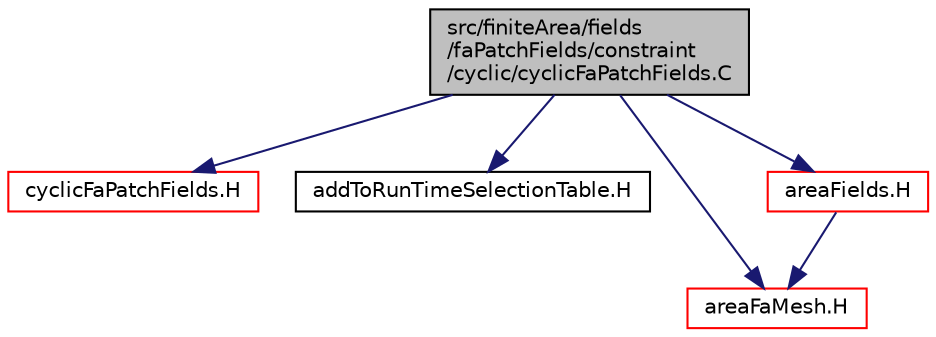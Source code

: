 digraph "src/finiteArea/fields/faPatchFields/constraint/cyclic/cyclicFaPatchFields.C"
{
  bgcolor="transparent";
  edge [fontname="Helvetica",fontsize="10",labelfontname="Helvetica",labelfontsize="10"];
  node [fontname="Helvetica",fontsize="10",shape=record];
  Node1 [label="src/finiteArea/fields\l/faPatchFields/constraint\l/cyclic/cyclicFaPatchFields.C",height=0.2,width=0.4,color="black", fillcolor="grey75", style="filled" fontcolor="black"];
  Node1 -> Node2 [color="midnightblue",fontsize="10",style="solid",fontname="Helvetica"];
  Node2 [label="cyclicFaPatchFields.H",height=0.2,width=0.4,color="red",URL="$cyclicFaPatchFields_8H.html"];
  Node1 -> Node3 [color="midnightblue",fontsize="10",style="solid",fontname="Helvetica"];
  Node3 [label="addToRunTimeSelectionTable.H",height=0.2,width=0.4,color="black",URL="$addToRunTimeSelectionTable_8H.html",tooltip="Macros for easy insertion into run-time selection tables. "];
  Node1 -> Node4 [color="midnightblue",fontsize="10",style="solid",fontname="Helvetica"];
  Node4 [label="areaFaMesh.H",height=0.2,width=0.4,color="red",URL="$areaFaMesh_8H.html"];
  Node1 -> Node5 [color="midnightblue",fontsize="10",style="solid",fontname="Helvetica"];
  Node5 [label="areaFields.H",height=0.2,width=0.4,color="red",URL="$areaFields_8H.html"];
  Node5 -> Node4 [color="midnightblue",fontsize="10",style="solid",fontname="Helvetica"];
}
